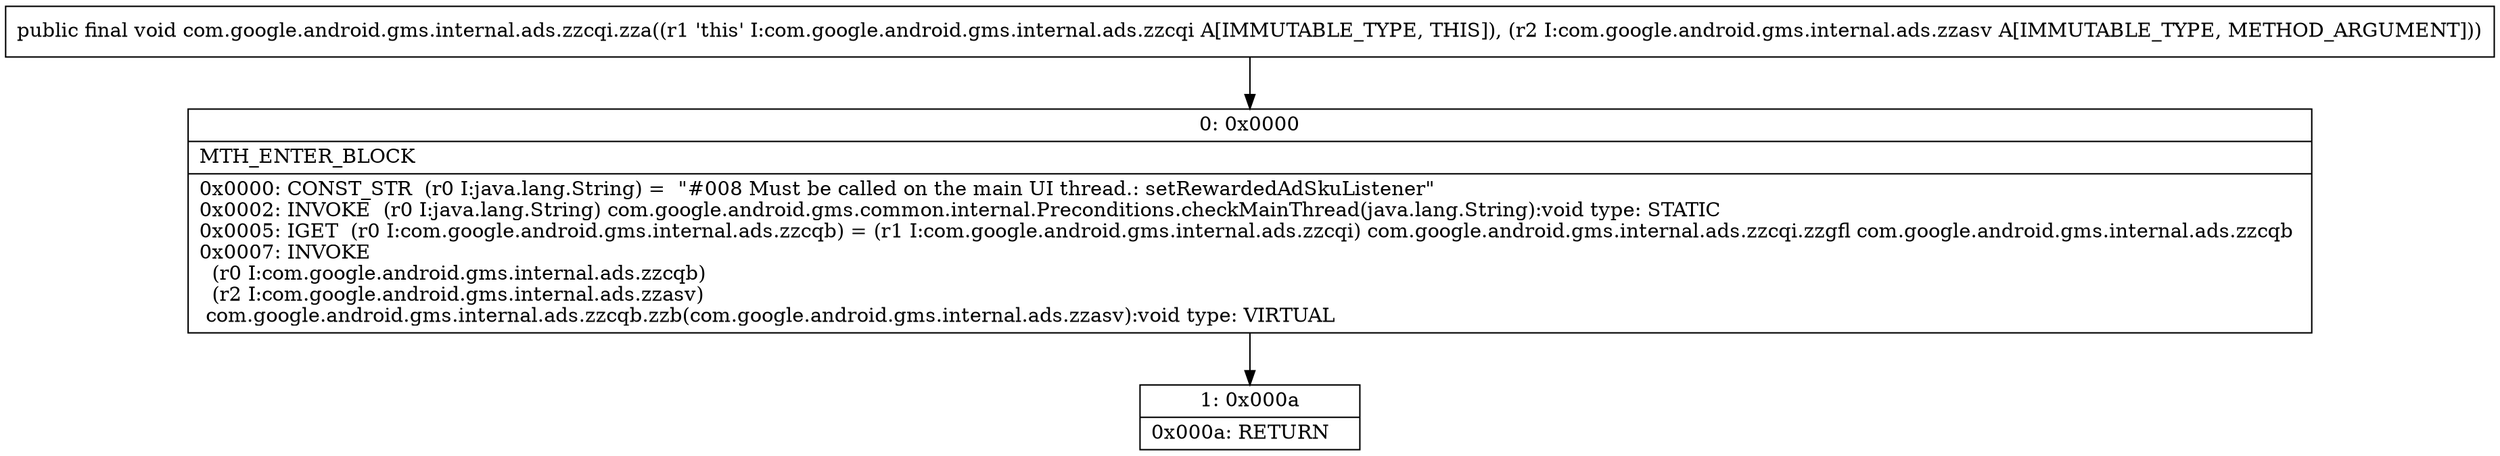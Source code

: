 digraph "CFG forcom.google.android.gms.internal.ads.zzcqi.zza(Lcom\/google\/android\/gms\/internal\/ads\/zzasv;)V" {
Node_0 [shape=record,label="{0\:\ 0x0000|MTH_ENTER_BLOCK\l|0x0000: CONST_STR  (r0 I:java.lang.String) =  \"#008 Must be called on the main UI thread.: setRewardedAdSkuListener\" \l0x0002: INVOKE  (r0 I:java.lang.String) com.google.android.gms.common.internal.Preconditions.checkMainThread(java.lang.String):void type: STATIC \l0x0005: IGET  (r0 I:com.google.android.gms.internal.ads.zzcqb) = (r1 I:com.google.android.gms.internal.ads.zzcqi) com.google.android.gms.internal.ads.zzcqi.zzgfl com.google.android.gms.internal.ads.zzcqb \l0x0007: INVOKE  \l  (r0 I:com.google.android.gms.internal.ads.zzcqb)\l  (r2 I:com.google.android.gms.internal.ads.zzasv)\l com.google.android.gms.internal.ads.zzcqb.zzb(com.google.android.gms.internal.ads.zzasv):void type: VIRTUAL \l}"];
Node_1 [shape=record,label="{1\:\ 0x000a|0x000a: RETURN   \l}"];
MethodNode[shape=record,label="{public final void com.google.android.gms.internal.ads.zzcqi.zza((r1 'this' I:com.google.android.gms.internal.ads.zzcqi A[IMMUTABLE_TYPE, THIS]), (r2 I:com.google.android.gms.internal.ads.zzasv A[IMMUTABLE_TYPE, METHOD_ARGUMENT])) }"];
MethodNode -> Node_0;
Node_0 -> Node_1;
}

